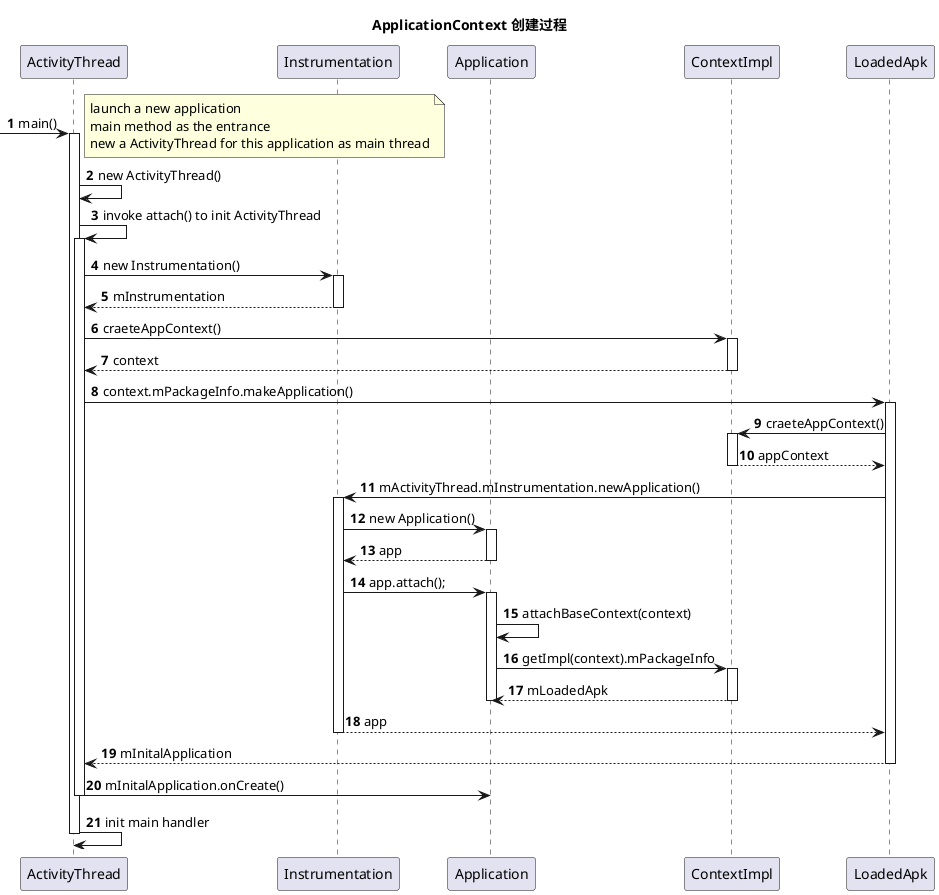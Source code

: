 @startuml
skinparam bakcgroundColor #ffffff
title ApplicationContext 创建过程

participant ActivityThread as at
participant Instrumentation as ins
participant Application as app
participant ContextImpl as ctxImpl
participant LoadedApk as apk

autonumber
[-> at : main()
activate at
note left
  launch a new application
  main method as the entrance
  new a ActivityThread for this application as main thread
end note
at -> at: new ActivityThread()

at -> at: invoke attach() to init ActivityThread
activate at

at -> ins : new Instrumentation()
activate ins
ins --> at : mInstrumentation
deactivate ins

at -> ctxImpl : craeteAppContext()
activate ctxImpl
ctxImpl --> at : context
deactivate ctxImpl

at -> apk : context.mPackageInfo.makeApplication()
activate apk

apk -> ctxImpl : craeteAppContext()
activate ctxImpl
ctxImpl --> apk : appContext
deactivate ctxImpl

apk -> ins : mActivityThread.mInstrumentation.newApplication()
activate ins

ins -> app : new Application()
activate app
app --> ins : app
deactivate app

ins -> app : app.attach();
activate app

app -> app : attachBaseContext(context)
app -> ctxImpl : getImpl(context).mPackageInfo
activate ctxImpl
ctxImpl --> app : mLoadedApk
deactivate ctxImpl
deactivate app

ins --> apk : app
deactivate ins

apk --> at : mInitalApplication
deactivate apk

at -> app : mInitalApplication.onCreate()
deactivate at

at -> at : init main handler
deactivate at

@enduml
